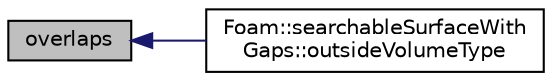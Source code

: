 digraph "overlaps"
{
  bgcolor="transparent";
  edge [fontname="Helvetica",fontsize="10",labelfontname="Helvetica",labelfontsize="10"];
  node [fontname="Helvetica",fontsize="10",shape=record];
  rankdir="LR";
  Node1 [label="overlaps",height=0.2,width=0.4,color="black", fillcolor="grey75", style="filled" fontcolor="black"];
  Node1 -> Node2 [dir="back",color="midnightblue",fontsize="10",style="solid",fontname="Helvetica"];
  Node2 [label="Foam::searchableSurfaceWith\lGaps::outsideVolumeType",height=0.2,width=0.4,color="black",URL="$classFoam_1_1searchableSurfaceWithGaps.html#a0e1dc647af6efe96a7f2cdc4d5d00e31",tooltip="What is type of points outside bounds. "];
}
